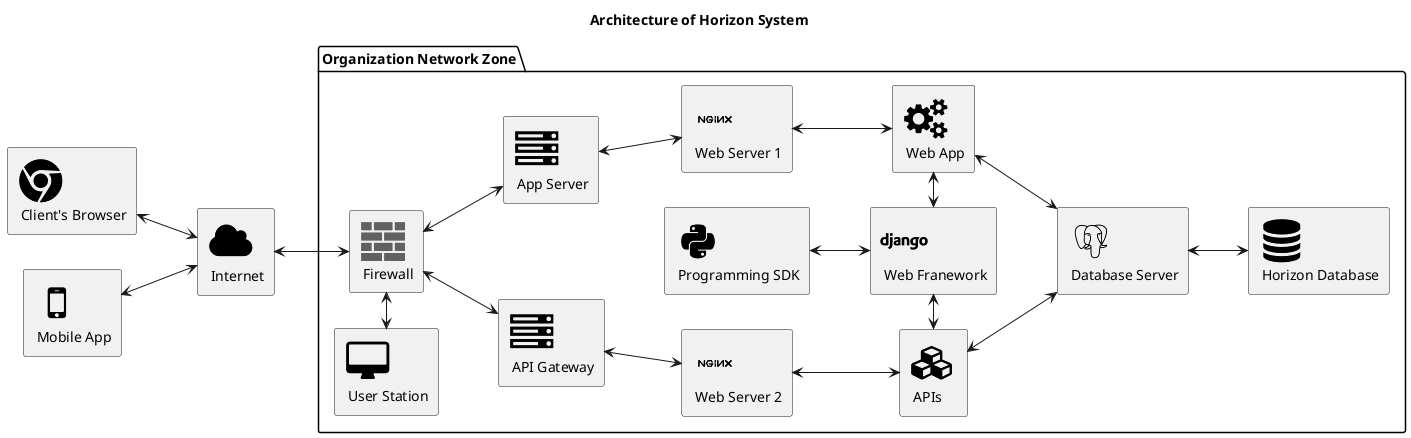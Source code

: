 @startuml
left to right direction

!include <tupadr3/common>
!include <tupadr3/font-awesome/desktop>
!include <tupadr3/font-awesome/server>
!include <tupadr3/font-awesome/database>
!include <tupadr3/font-awesome/users>
!include <tupadr3/font-awesome/mobile>
!include <tupadr3/font-awesome/bank>
!include <tupadr3/font-awesome/cloud>
!include <tupadr3/font-awesome/chrome>
!include <tupadr3/font-awesome/cubes>
!include <tupadr3/font-awesome/cogs>
!include <tupadr3/devicons/postgresql>
!include <tupadr3/devicons/python>
!include <tupadr3/devicons/django>
!include <tupadr3/devicons/nginx>
!include <office/Concepts/firewall_orange>

title Architecture of Horizon System

package "Organization Network Zone" as HorizonSystem{
    DEV_DJANGO(django, "Web Franework")
    DEV_PYTHON(python, "Programming SDK")
    DEV_NGINX(webServer1, "Web Server 1")
    DEV_NGINX(webServer2, "Web Server 2")
    FA_SERVER(appServer, "App Server")
    FA_SERVER(apiGateway, "API Gateway")
    OFF_FIREWALL_ORANGE(firewall,"Firewall")
    DEV_POSTGRESQL(databaseServer, "Database Server")
    FA_DATABASE(database, "Horizon Database")
    FA_CUBES(apis, "APIs")
    FA_COGS(webApp, "Web App")
    FA_DESKTOP(userStation, "User Station")
}

FA_CLOUD(internet, "Internet")
FA_CHROME(client, "Client's Browser")
FA_MOBILE(mobileApp, "Mobile App")

client <--> internet
mobileApp <--> internet
internet <--> firewall
firewall <--> appServer
firewall <--> apiGateway
databaseServer <--> database
webServer2 <--> apis
apis <-> django
django <-> webApp
webServer1 <--> webApp
apis <--> databaseServer
webApp <--> databaseServer
appServer <--> webServer1
apiGateway <--> webServer2
python <--> django
userStation <-> firewall
@enduml